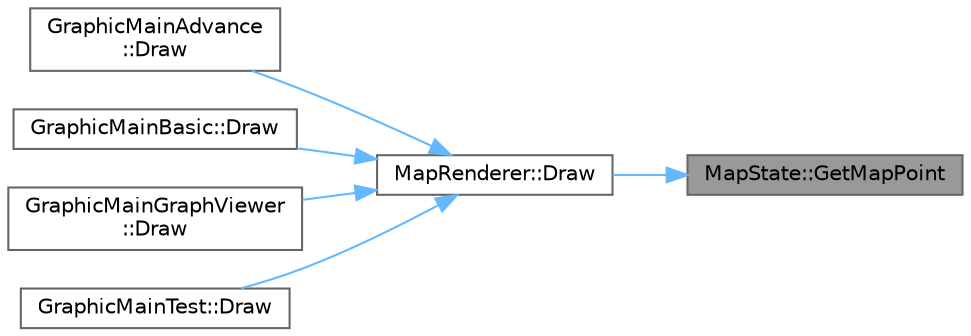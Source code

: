digraph "MapState::GetMapPoint"
{
 // LATEX_PDF_SIZE
  bgcolor="transparent";
  edge [fontname=Helvetica,fontsize=10,labelfontname=Helvetica,labelfontsize=10];
  node [fontname=Helvetica,fontsize=10,shape=box,height=0.2,width=0.4];
  rankdir="RL";
  Node1 [id="Node000001",label="MapState::GetMapPoint",height=0.2,width=0.4,color="gray40", fillcolor="grey60", style="filled", fontcolor="black",tooltip="脚設置可能点の座標を返す．"];
  Node1 -> Node2 [id="edge1_Node000001_Node000002",dir="back",color="steelblue1",style="solid",tooltip=" "];
  Node2 [id="Node000002",label="MapRenderer::Draw",height=0.2,width=0.4,color="grey40", fillcolor="white", style="filled",URL="$class_map_renderer.html#a7f66eb64de0ae30b8aec6b22484f7762",tooltip="マップの描画を行う．"];
  Node2 -> Node3 [id="edge2_Node000002_Node000003",dir="back",color="steelblue1",style="solid",tooltip=" "];
  Node3 [id="Node000003",label="GraphicMainAdvance\l::Draw",height=0.2,width=0.4,color="grey40", fillcolor="white", style="filled",URL="$class_graphic_main_advance.html#a6692e76b6ea8bf3bc16f7e22c0feccbb",tooltip="描画を行う．ここでは描画系の処理のみを行い内部のデータを更新しないためconstを付けている．純粋仮想関数．"];
  Node2 -> Node4 [id="edge3_Node000002_Node000004",dir="back",color="steelblue1",style="solid",tooltip=" "];
  Node4 [id="Node000004",label="GraphicMainBasic::Draw",height=0.2,width=0.4,color="grey40", fillcolor="white", style="filled",URL="$class_graphic_main_basic.html#a1e698ba2d3c8d10a78d37f1be466b061",tooltip="描画を行う．ここでは描画系の処理のみを行い内部のデータを更新しないためconstを付けている．純粋仮想関数．"];
  Node2 -> Node5 [id="edge4_Node000002_Node000005",dir="back",color="steelblue1",style="solid",tooltip=" "];
  Node5 [id="Node000005",label="GraphicMainGraphViewer\l::Draw",height=0.2,width=0.4,color="grey40", fillcolor="white", style="filled",URL="$class_graphic_main_graph_viewer.html#a14795bbb91d4226833221de9ca9f8d8e",tooltip="描画を行う．ここでは描画系の処理のみを行い内部のデータを更新しないためconstを付けている．純粋仮想関数．"];
  Node2 -> Node6 [id="edge5_Node000002_Node000006",dir="back",color="steelblue1",style="solid",tooltip=" "];
  Node6 [id="Node000006",label="GraphicMainTest::Draw",height=0.2,width=0.4,color="grey40", fillcolor="white", style="filled",URL="$class_graphic_main_test.html#a89739811751658e7ad119ceb81eba60d",tooltip="描画を行う．ここでは描画系の処理のみを行い内部のデータを更新しないためconstを付けている．純粋仮想関数．"];
}
